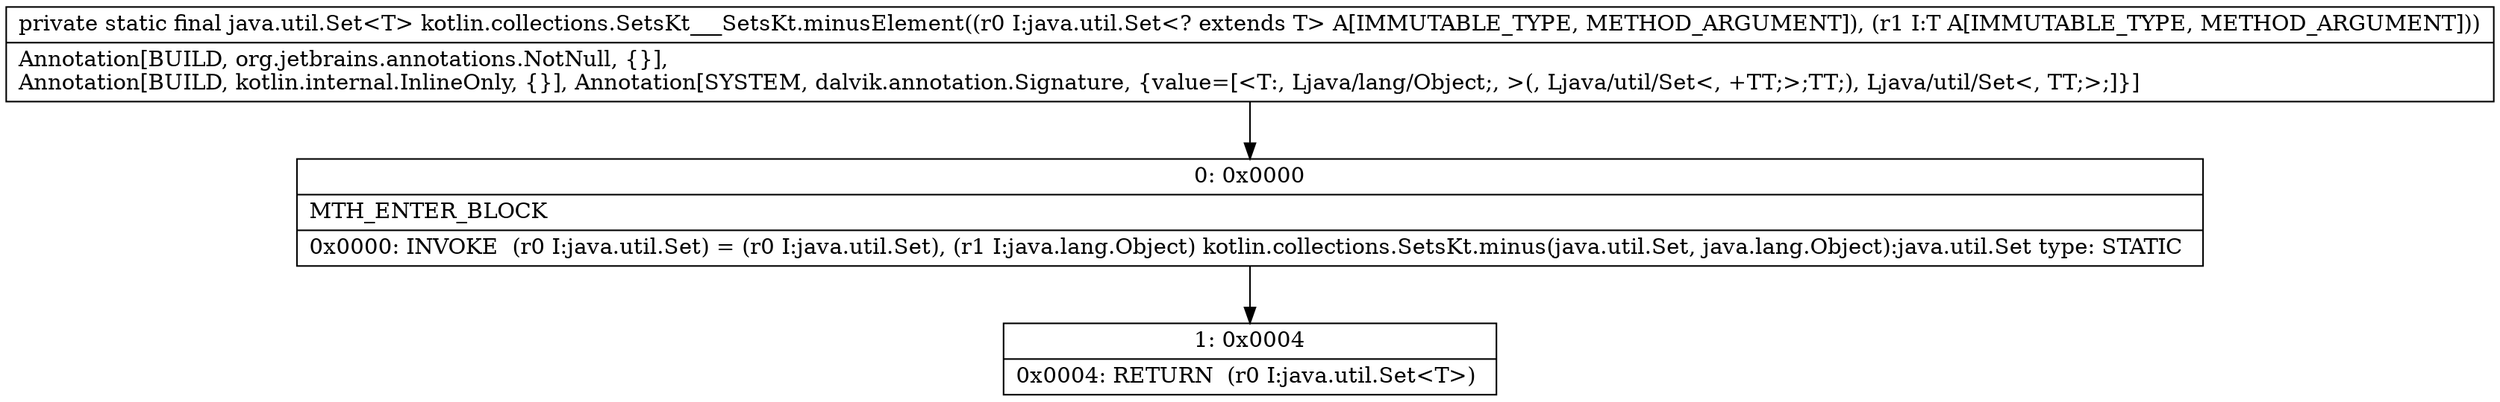 digraph "CFG forkotlin.collections.SetsKt___SetsKt.minusElement(Ljava\/util\/Set;Ljava\/lang\/Object;)Ljava\/util\/Set;" {
Node_0 [shape=record,label="{0\:\ 0x0000|MTH_ENTER_BLOCK\l|0x0000: INVOKE  (r0 I:java.util.Set) = (r0 I:java.util.Set), (r1 I:java.lang.Object) kotlin.collections.SetsKt.minus(java.util.Set, java.lang.Object):java.util.Set type: STATIC \l}"];
Node_1 [shape=record,label="{1\:\ 0x0004|0x0004: RETURN  (r0 I:java.util.Set\<T\>) \l}"];
MethodNode[shape=record,label="{private static final java.util.Set\<T\> kotlin.collections.SetsKt___SetsKt.minusElement((r0 I:java.util.Set\<? extends T\> A[IMMUTABLE_TYPE, METHOD_ARGUMENT]), (r1 I:T A[IMMUTABLE_TYPE, METHOD_ARGUMENT]))  | Annotation[BUILD, org.jetbrains.annotations.NotNull, \{\}], \lAnnotation[BUILD, kotlin.internal.InlineOnly, \{\}], Annotation[SYSTEM, dalvik.annotation.Signature, \{value=[\<T:, Ljava\/lang\/Object;, \>(, Ljava\/util\/Set\<, +TT;\>;TT;), Ljava\/util\/Set\<, TT;\>;]\}]\l}"];
MethodNode -> Node_0;
Node_0 -> Node_1;
}

